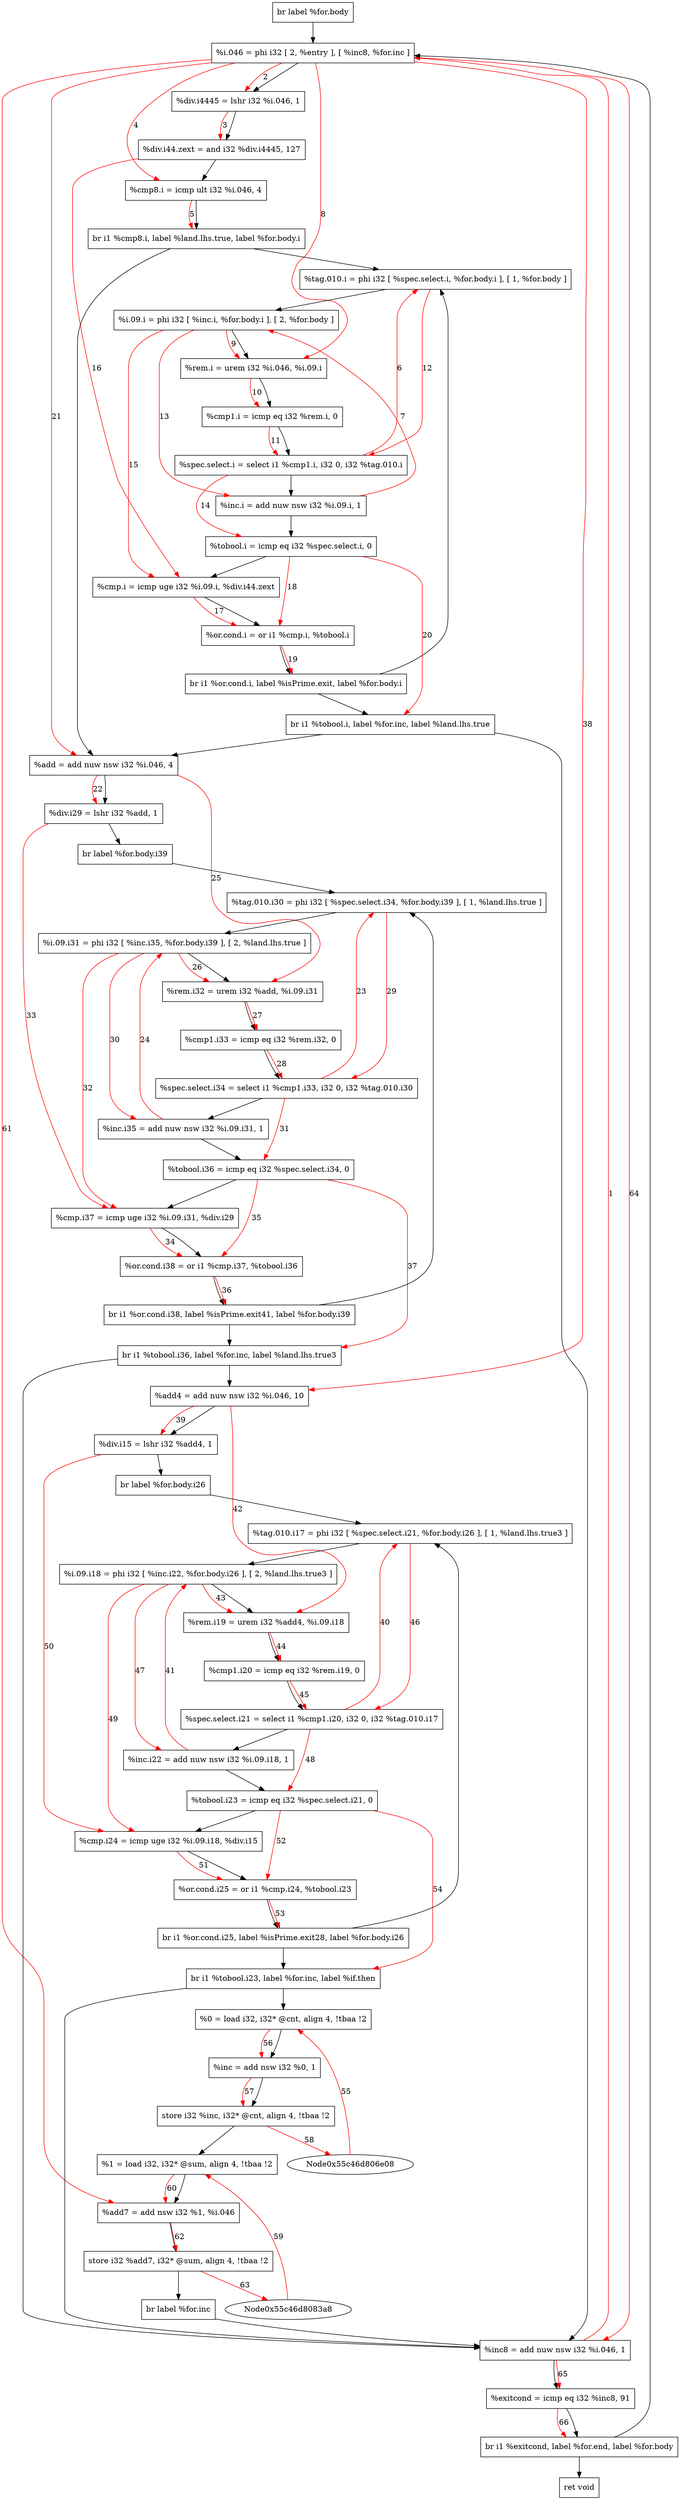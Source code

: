 digraph "CDFG for'func' function" {
	Node0x55c46d809348[shape=record, label="  br label %for.body"]
	Node0x55c46d809f58[shape=record, label="  %i.046 = phi i32 [ 2, %entry ], [ %inc8, %for.inc ]"]
	Node0x55c46d80a040[shape=record, label="  %div.i4445 = lshr i32 %i.046, 1"]
	Node0x55c46d80a110[shape=record, label="  %div.i44.zext = and i32 %div.i4445, 127"]
	Node0x55c46d80a1b0[shape=record, label="  %cmp8.i = icmp ult i32 %i.046, 4"]
	Node0x55c46d79c468[shape=record, label="  br i1 %cmp8.i, label %land.lhs.true, label %for.body.i"]
	Node0x55c46d80a438[shape=record, label="  %tag.010.i = phi i32 [ %spec.select.i, %for.body.i ], [ 1, %for.body ]"]
	Node0x55c46d80a5b8[shape=record, label="  %i.09.i = phi i32 [ %inc.i, %for.body.i ], [ 2, %for.body ]"]
	Node0x55c46d80a6a0[shape=record, label="  %rem.i = urem i32 %i.046, %i.09.i"]
	Node0x55c46d80a730[shape=record, label="  %cmp1.i = icmp eq i32 %rem.i, 0"]
	Node0x55c46d79c588[shape=record, label="  %spec.select.i = select i1 %cmp1.i, i32 0, i32 %tag.010.i"]
	Node0x55c46d80a960[shape=record, label="  %inc.i = add nuw nsw i32 %i.09.i, 1"]
	Node0x55c46d80a9d0[shape=record, label="  %tobool.i = icmp eq i32 %spec.select.i, 0"]
	Node0x55c46d80aa40[shape=record, label="  %cmp.i = icmp uge i32 %i.09.i, %div.i44.zext"]
	Node0x55c46d80aad0[shape=record, label="  %or.cond.i = or i1 %cmp.i, %tobool.i"]
	Node0x55c46d80abd8[shape=record, label="  br i1 %or.cond.i, label %isPrime.exit, label %for.body.i"]
	Node0x55c46d80ac68[shape=record, label="  br i1 %tobool.i, label %for.inc, label %land.lhs.true"]
	Node0x55c46d80ace0[shape=record, label="  %add = add nuw nsw i32 %i.046, 4"]
	Node0x55c46d80ad70[shape=record, label="  %div.i29 = lshr i32 %add, 1"]
	Node0x55c46d80a568[shape=record, label="  br label %for.body.i39"]
	Node0x55c46d80aeb8[shape=record, label="  %tag.010.i30 = phi i32 [ %spec.select.i34, %for.body.i39 ], [ 1, %land.lhs.true ]"]
	Node0x55c46d80b7e8[shape=record, label="  %i.09.i31 = phi i32 [ %inc.i35, %for.body.i39 ], [ 2, %land.lhs.true ]"]
	Node0x55c46d80b8e0[shape=record, label="  %rem.i32 = urem i32 %add, %i.09.i31"]
	Node0x55c46d80bc90[shape=record, label="  %cmp1.i33 = icmp eq i32 %rem.i32, 0"]
	Node0x55c46d80bd48[shape=record, label="  %spec.select.i34 = select i1 %cmp1.i33, i32 0, i32 %tag.010.i30"]
	Node0x55c46d80bdc0[shape=record, label="  %inc.i35 = add nuw nsw i32 %i.09.i31, 1"]
	Node0x55c46d80be30[shape=record, label="  %tobool.i36 = icmp eq i32 %spec.select.i34, 0"]
	Node0x55c46d80bea0[shape=record, label="  %cmp.i37 = icmp uge i32 %i.09.i31, %div.i29"]
	Node0x55c46d80bf30[shape=record, label="  %or.cond.i38 = or i1 %cmp.i37, %tobool.i36"]
	Node0x55c46d80c038[shape=record, label="  br i1 %or.cond.i38, label %isPrime.exit41, label %for.body.i39"]
	Node0x55c46d80c148[shape=record, label="  br i1 %tobool.i36, label %for.inc, label %land.lhs.true3"]
	Node0x55c46d80c1f0[shape=record, label="  %add4 = add nuw nsw i32 %i.046, 10"]
	Node0x55c46d80c280[shape=record, label="  %div.i15 = lshr i32 %add4, 1"]
	Node0x55c46d80a2a8[shape=record, label="  br label %for.body.i26"]
	Node0x55c46d80c3c8[shape=record, label="  %tag.010.i17 = phi i32 [ %spec.select.i21, %for.body.i26 ], [ 1, %land.lhs.true3 ]"]
	Node0x55c46d80c548[shape=record, label="  %i.09.i18 = phi i32 [ %inc.i22, %for.body.i26 ], [ 2, %land.lhs.true3 ]"]
	Node0x55c46d80c640[shape=record, label="  %rem.i19 = urem i32 %add4, %i.09.i18"]
	Node0x55c46d80c6d0[shape=record, label="  %cmp1.i20 = icmp eq i32 %rem.i19, 0"]
	Node0x55c46d80c788[shape=record, label="  %spec.select.i21 = select i1 %cmp1.i20, i32 0, i32 %tag.010.i17"]
	Node0x55c46d80c800[shape=record, label="  %inc.i22 = add nuw nsw i32 %i.09.i18, 1"]
	Node0x55c46d80c870[shape=record, label="  %tobool.i23 = icmp eq i32 %spec.select.i21, 0"]
	Node0x55c46d80c8e0[shape=record, label="  %cmp.i24 = icmp uge i32 %i.09.i18, %div.i15"]
	Node0x55c46d80c970[shape=record, label="  %or.cond.i25 = or i1 %cmp.i24, %tobool.i23"]
	Node0x55c46d80ca78[shape=record, label="  br i1 %or.cond.i25, label %isPrime.exit28, label %for.body.i26"]
	Node0x55c46d80cb78[shape=record, label="  br i1 %tobool.i23, label %for.inc, label %if.then"]
	Node0x55c46d80c4f8[shape=record, label="  %0 = load i32, i32* @cnt, align 4, !tbaa !2"]
	Node0x55c46d80db50[shape=record, label="  %inc = add nsw i32 %0, 1"]
	Node0x55c46d80dbe0[shape=record, label="  store i32 %inc, i32* @cnt, align 4, !tbaa !2"]
	Node0x55c46d80a388[shape=record, label="  %1 = load i32, i32* @sum, align 4, !tbaa !2"]
	Node0x55c46d80e290[shape=record, label="  %add7 = add nsw i32 %1, %i.046"]
	Node0x55c46d80e920[shape=record, label="  store i32 %add7, i32* @sum, align 4, !tbaa !2"]
	Node0x55c46d80e988[shape=record, label="  br label %for.inc"]
	Node0x55c46d80ea00[shape=record, label="  %inc8 = add nuw nsw i32 %i.046, 1"]
	Node0x55c46d80ea70[shape=record, label="  %exitcond = icmp eq i32 %inc8, 91"]
	Node0x55c46d80eb98[shape=record, label="  br i1 %exitcond, label %for.end, label %for.body"]
	Node0x55c46d80ebe0[shape=record, label="  ret void"]
	Node0x55c46d809348 -> Node0x55c46d809f58
	Node0x55c46d809f58 -> Node0x55c46d80a040
	Node0x55c46d80a040 -> Node0x55c46d80a110
	Node0x55c46d80a110 -> Node0x55c46d80a1b0
	Node0x55c46d80a1b0 -> Node0x55c46d79c468
	Node0x55c46d79c468 -> Node0x55c46d80ace0
	Node0x55c46d79c468 -> Node0x55c46d80a438
	Node0x55c46d80a438 -> Node0x55c46d80a5b8
	Node0x55c46d80a5b8 -> Node0x55c46d80a6a0
	Node0x55c46d80a6a0 -> Node0x55c46d80a730
	Node0x55c46d80a730 -> Node0x55c46d79c588
	Node0x55c46d79c588 -> Node0x55c46d80a960
	Node0x55c46d80a960 -> Node0x55c46d80a9d0
	Node0x55c46d80a9d0 -> Node0x55c46d80aa40
	Node0x55c46d80aa40 -> Node0x55c46d80aad0
	Node0x55c46d80aad0 -> Node0x55c46d80abd8
	Node0x55c46d80abd8 -> Node0x55c46d80ac68
	Node0x55c46d80abd8 -> Node0x55c46d80a438
	Node0x55c46d80ac68 -> Node0x55c46d80ea00
	Node0x55c46d80ac68 -> Node0x55c46d80ace0
	Node0x55c46d80ace0 -> Node0x55c46d80ad70
	Node0x55c46d80ad70 -> Node0x55c46d80a568
	Node0x55c46d80a568 -> Node0x55c46d80aeb8
	Node0x55c46d80aeb8 -> Node0x55c46d80b7e8
	Node0x55c46d80b7e8 -> Node0x55c46d80b8e0
	Node0x55c46d80b8e0 -> Node0x55c46d80bc90
	Node0x55c46d80bc90 -> Node0x55c46d80bd48
	Node0x55c46d80bd48 -> Node0x55c46d80bdc0
	Node0x55c46d80bdc0 -> Node0x55c46d80be30
	Node0x55c46d80be30 -> Node0x55c46d80bea0
	Node0x55c46d80bea0 -> Node0x55c46d80bf30
	Node0x55c46d80bf30 -> Node0x55c46d80c038
	Node0x55c46d80c038 -> Node0x55c46d80c148
	Node0x55c46d80c038 -> Node0x55c46d80aeb8
	Node0x55c46d80c148 -> Node0x55c46d80ea00
	Node0x55c46d80c148 -> Node0x55c46d80c1f0
	Node0x55c46d80c1f0 -> Node0x55c46d80c280
	Node0x55c46d80c280 -> Node0x55c46d80a2a8
	Node0x55c46d80a2a8 -> Node0x55c46d80c3c8
	Node0x55c46d80c3c8 -> Node0x55c46d80c548
	Node0x55c46d80c548 -> Node0x55c46d80c640
	Node0x55c46d80c640 -> Node0x55c46d80c6d0
	Node0x55c46d80c6d0 -> Node0x55c46d80c788
	Node0x55c46d80c788 -> Node0x55c46d80c800
	Node0x55c46d80c800 -> Node0x55c46d80c870
	Node0x55c46d80c870 -> Node0x55c46d80c8e0
	Node0x55c46d80c8e0 -> Node0x55c46d80c970
	Node0x55c46d80c970 -> Node0x55c46d80ca78
	Node0x55c46d80ca78 -> Node0x55c46d80cb78
	Node0x55c46d80ca78 -> Node0x55c46d80c3c8
	Node0x55c46d80cb78 -> Node0x55c46d80ea00
	Node0x55c46d80cb78 -> Node0x55c46d80c4f8
	Node0x55c46d80c4f8 -> Node0x55c46d80db50
	Node0x55c46d80db50 -> Node0x55c46d80dbe0
	Node0x55c46d80dbe0 -> Node0x55c46d80a388
	Node0x55c46d80a388 -> Node0x55c46d80e290
	Node0x55c46d80e290 -> Node0x55c46d80e920
	Node0x55c46d80e920 -> Node0x55c46d80e988
	Node0x55c46d80e988 -> Node0x55c46d80ea00
	Node0x55c46d80ea00 -> Node0x55c46d80ea70
	Node0x55c46d80ea70 -> Node0x55c46d80eb98
	Node0x55c46d80eb98 -> Node0x55c46d80ebe0
	Node0x55c46d80eb98 -> Node0x55c46d809f58
edge [color=red]
	Node0x55c46d80ea00 -> Node0x55c46d809f58[label="1"]
	Node0x55c46d809f58 -> Node0x55c46d80a040[label="2"]
	Node0x55c46d80a040 -> Node0x55c46d80a110[label="3"]
	Node0x55c46d809f58 -> Node0x55c46d80a1b0[label="4"]
	Node0x55c46d80a1b0 -> Node0x55c46d79c468[label="5"]
	Node0x55c46d79c588 -> Node0x55c46d80a438[label="6"]
	Node0x55c46d80a960 -> Node0x55c46d80a5b8[label="7"]
	Node0x55c46d809f58 -> Node0x55c46d80a6a0[label="8"]
	Node0x55c46d80a5b8 -> Node0x55c46d80a6a0[label="9"]
	Node0x55c46d80a6a0 -> Node0x55c46d80a730[label="10"]
	Node0x55c46d80a730 -> Node0x55c46d79c588[label="11"]
	Node0x55c46d80a438 -> Node0x55c46d79c588[label="12"]
	Node0x55c46d80a5b8 -> Node0x55c46d80a960[label="13"]
	Node0x55c46d79c588 -> Node0x55c46d80a9d0[label="14"]
	Node0x55c46d80a5b8 -> Node0x55c46d80aa40[label="15"]
	Node0x55c46d80a110 -> Node0x55c46d80aa40[label="16"]
	Node0x55c46d80aa40 -> Node0x55c46d80aad0[label="17"]
	Node0x55c46d80a9d0 -> Node0x55c46d80aad0[label="18"]
	Node0x55c46d80aad0 -> Node0x55c46d80abd8[label="19"]
	Node0x55c46d80a9d0 -> Node0x55c46d80ac68[label="20"]
	Node0x55c46d809f58 -> Node0x55c46d80ace0[label="21"]
	Node0x55c46d80ace0 -> Node0x55c46d80ad70[label="22"]
	Node0x55c46d80bd48 -> Node0x55c46d80aeb8[label="23"]
	Node0x55c46d80bdc0 -> Node0x55c46d80b7e8[label="24"]
	Node0x55c46d80ace0 -> Node0x55c46d80b8e0[label="25"]
	Node0x55c46d80b7e8 -> Node0x55c46d80b8e0[label="26"]
	Node0x55c46d80b8e0 -> Node0x55c46d80bc90[label="27"]
	Node0x55c46d80bc90 -> Node0x55c46d80bd48[label="28"]
	Node0x55c46d80aeb8 -> Node0x55c46d80bd48[label="29"]
	Node0x55c46d80b7e8 -> Node0x55c46d80bdc0[label="30"]
	Node0x55c46d80bd48 -> Node0x55c46d80be30[label="31"]
	Node0x55c46d80b7e8 -> Node0x55c46d80bea0[label="32"]
	Node0x55c46d80ad70 -> Node0x55c46d80bea0[label="33"]
	Node0x55c46d80bea0 -> Node0x55c46d80bf30[label="34"]
	Node0x55c46d80be30 -> Node0x55c46d80bf30[label="35"]
	Node0x55c46d80bf30 -> Node0x55c46d80c038[label="36"]
	Node0x55c46d80be30 -> Node0x55c46d80c148[label="37"]
	Node0x55c46d809f58 -> Node0x55c46d80c1f0[label="38"]
	Node0x55c46d80c1f0 -> Node0x55c46d80c280[label="39"]
	Node0x55c46d80c788 -> Node0x55c46d80c3c8[label="40"]
	Node0x55c46d80c800 -> Node0x55c46d80c548[label="41"]
	Node0x55c46d80c1f0 -> Node0x55c46d80c640[label="42"]
	Node0x55c46d80c548 -> Node0x55c46d80c640[label="43"]
	Node0x55c46d80c640 -> Node0x55c46d80c6d0[label="44"]
	Node0x55c46d80c6d0 -> Node0x55c46d80c788[label="45"]
	Node0x55c46d80c3c8 -> Node0x55c46d80c788[label="46"]
	Node0x55c46d80c548 -> Node0x55c46d80c800[label="47"]
	Node0x55c46d80c788 -> Node0x55c46d80c870[label="48"]
	Node0x55c46d80c548 -> Node0x55c46d80c8e0[label="49"]
	Node0x55c46d80c280 -> Node0x55c46d80c8e0[label="50"]
	Node0x55c46d80c8e0 -> Node0x55c46d80c970[label="51"]
	Node0x55c46d80c870 -> Node0x55c46d80c970[label="52"]
	Node0x55c46d80c970 -> Node0x55c46d80ca78[label="53"]
	Node0x55c46d80c870 -> Node0x55c46d80cb78[label="54"]
	Node0x55c46d806e08 -> Node0x55c46d80c4f8[label="55"]
	Node0x55c46d80c4f8 -> Node0x55c46d80db50[label="56"]
	Node0x55c46d80db50 -> Node0x55c46d80dbe0[label="57"]
	Node0x55c46d80dbe0 -> Node0x55c46d806e08[label="58"]
	Node0x55c46d8083a8 -> Node0x55c46d80a388[label="59"]
	Node0x55c46d80a388 -> Node0x55c46d80e290[label="60"]
	Node0x55c46d809f58 -> Node0x55c46d80e290[label="61"]
	Node0x55c46d80e290 -> Node0x55c46d80e920[label="62"]
	Node0x55c46d80e920 -> Node0x55c46d8083a8[label="63"]
	Node0x55c46d809f58 -> Node0x55c46d80ea00[label="64"]
	Node0x55c46d80ea00 -> Node0x55c46d80ea70[label="65"]
	Node0x55c46d80ea70 -> Node0x55c46d80eb98[label="66"]
}
